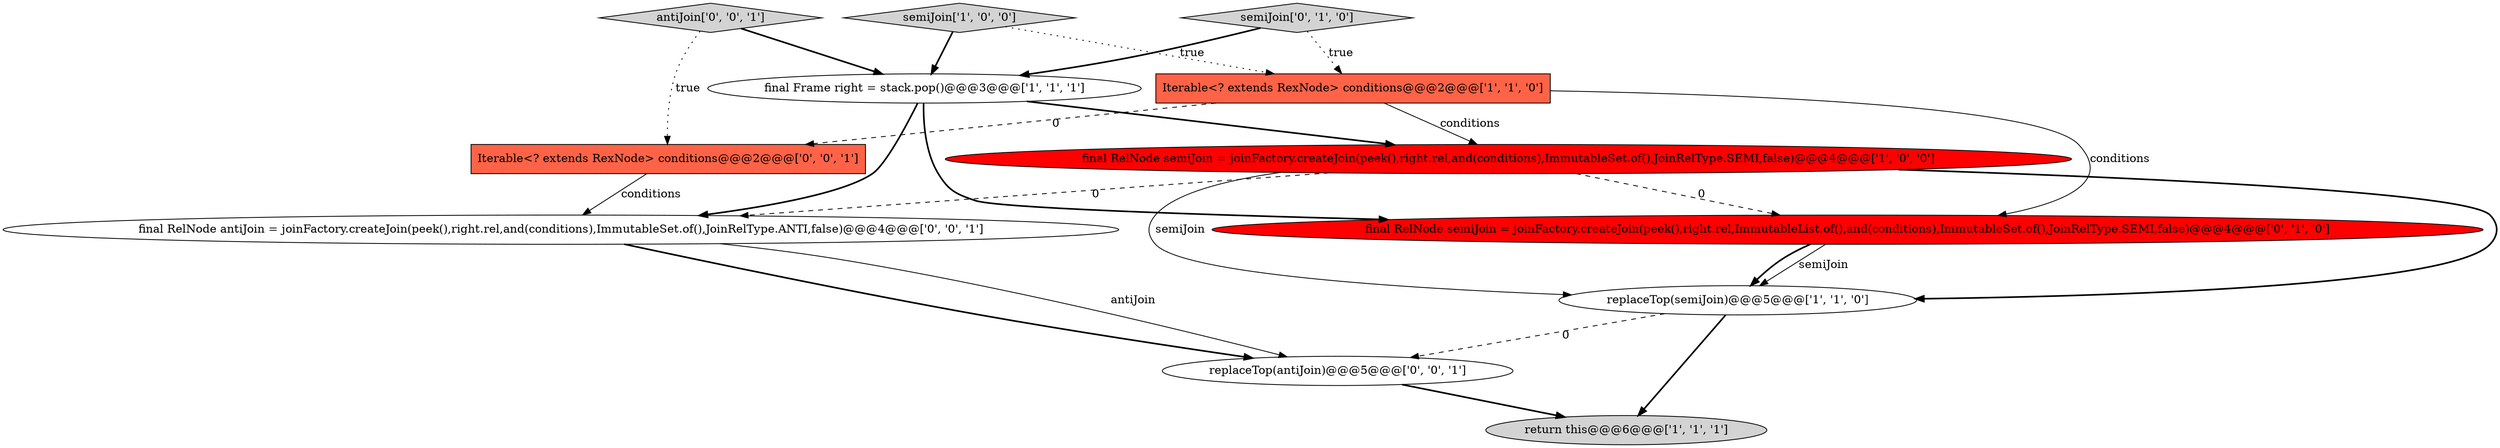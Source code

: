 digraph {
9 [style = filled, label = "antiJoin['0', '0', '1']", fillcolor = lightgray, shape = diamond image = "AAA0AAABBB3BBB"];
1 [style = filled, label = "replaceTop(semiJoin)@@@5@@@['1', '1', '0']", fillcolor = white, shape = ellipse image = "AAA0AAABBB1BBB"];
2 [style = filled, label = "final Frame right = stack.pop()@@@3@@@['1', '1', '1']", fillcolor = white, shape = ellipse image = "AAA0AAABBB1BBB"];
7 [style = filled, label = "semiJoin['0', '1', '0']", fillcolor = lightgray, shape = diamond image = "AAA0AAABBB2BBB"];
8 [style = filled, label = "Iterable<? extends RexNode> conditions@@@2@@@['0', '0', '1']", fillcolor = tomato, shape = box image = "AAA0AAABBB3BBB"];
6 [style = filled, label = "final RelNode semiJoin = joinFactory.createJoin(peek(),right.rel,ImmutableList.of(),and(conditions),ImmutableSet.of(),JoinRelType.SEMI,false)@@@4@@@['0', '1', '0']", fillcolor = red, shape = ellipse image = "AAA1AAABBB2BBB"];
4 [style = filled, label = "semiJoin['1', '0', '0']", fillcolor = lightgray, shape = diamond image = "AAA0AAABBB1BBB"];
11 [style = filled, label = "replaceTop(antiJoin)@@@5@@@['0', '0', '1']", fillcolor = white, shape = ellipse image = "AAA0AAABBB3BBB"];
5 [style = filled, label = "final RelNode semiJoin = joinFactory.createJoin(peek(),right.rel,and(conditions),ImmutableSet.of(),JoinRelType.SEMI,false)@@@4@@@['1', '0', '0']", fillcolor = red, shape = ellipse image = "AAA1AAABBB1BBB"];
0 [style = filled, label = "Iterable<? extends RexNode> conditions@@@2@@@['1', '1', '0']", fillcolor = tomato, shape = box image = "AAA0AAABBB1BBB"];
3 [style = filled, label = "return this@@@6@@@['1', '1', '1']", fillcolor = lightgray, shape = ellipse image = "AAA0AAABBB1BBB"];
10 [style = filled, label = "final RelNode antiJoin = joinFactory.createJoin(peek(),right.rel,and(conditions),ImmutableSet.of(),JoinRelType.ANTI,false)@@@4@@@['0', '0', '1']", fillcolor = white, shape = ellipse image = "AAA0AAABBB3BBB"];
10->11 [style = solid, label="antiJoin"];
8->10 [style = solid, label="conditions"];
9->2 [style = bold, label=""];
2->6 [style = bold, label=""];
0->5 [style = solid, label="conditions"];
4->0 [style = dotted, label="true"];
1->3 [style = bold, label=""];
4->2 [style = bold, label=""];
7->0 [style = dotted, label="true"];
2->10 [style = bold, label=""];
9->8 [style = dotted, label="true"];
6->1 [style = bold, label=""];
5->1 [style = bold, label=""];
6->1 [style = solid, label="semiJoin"];
5->6 [style = dashed, label="0"];
5->10 [style = dashed, label="0"];
11->3 [style = bold, label=""];
7->2 [style = bold, label=""];
1->11 [style = dashed, label="0"];
0->8 [style = dashed, label="0"];
5->1 [style = solid, label="semiJoin"];
0->6 [style = solid, label="conditions"];
2->5 [style = bold, label=""];
10->11 [style = bold, label=""];
}
